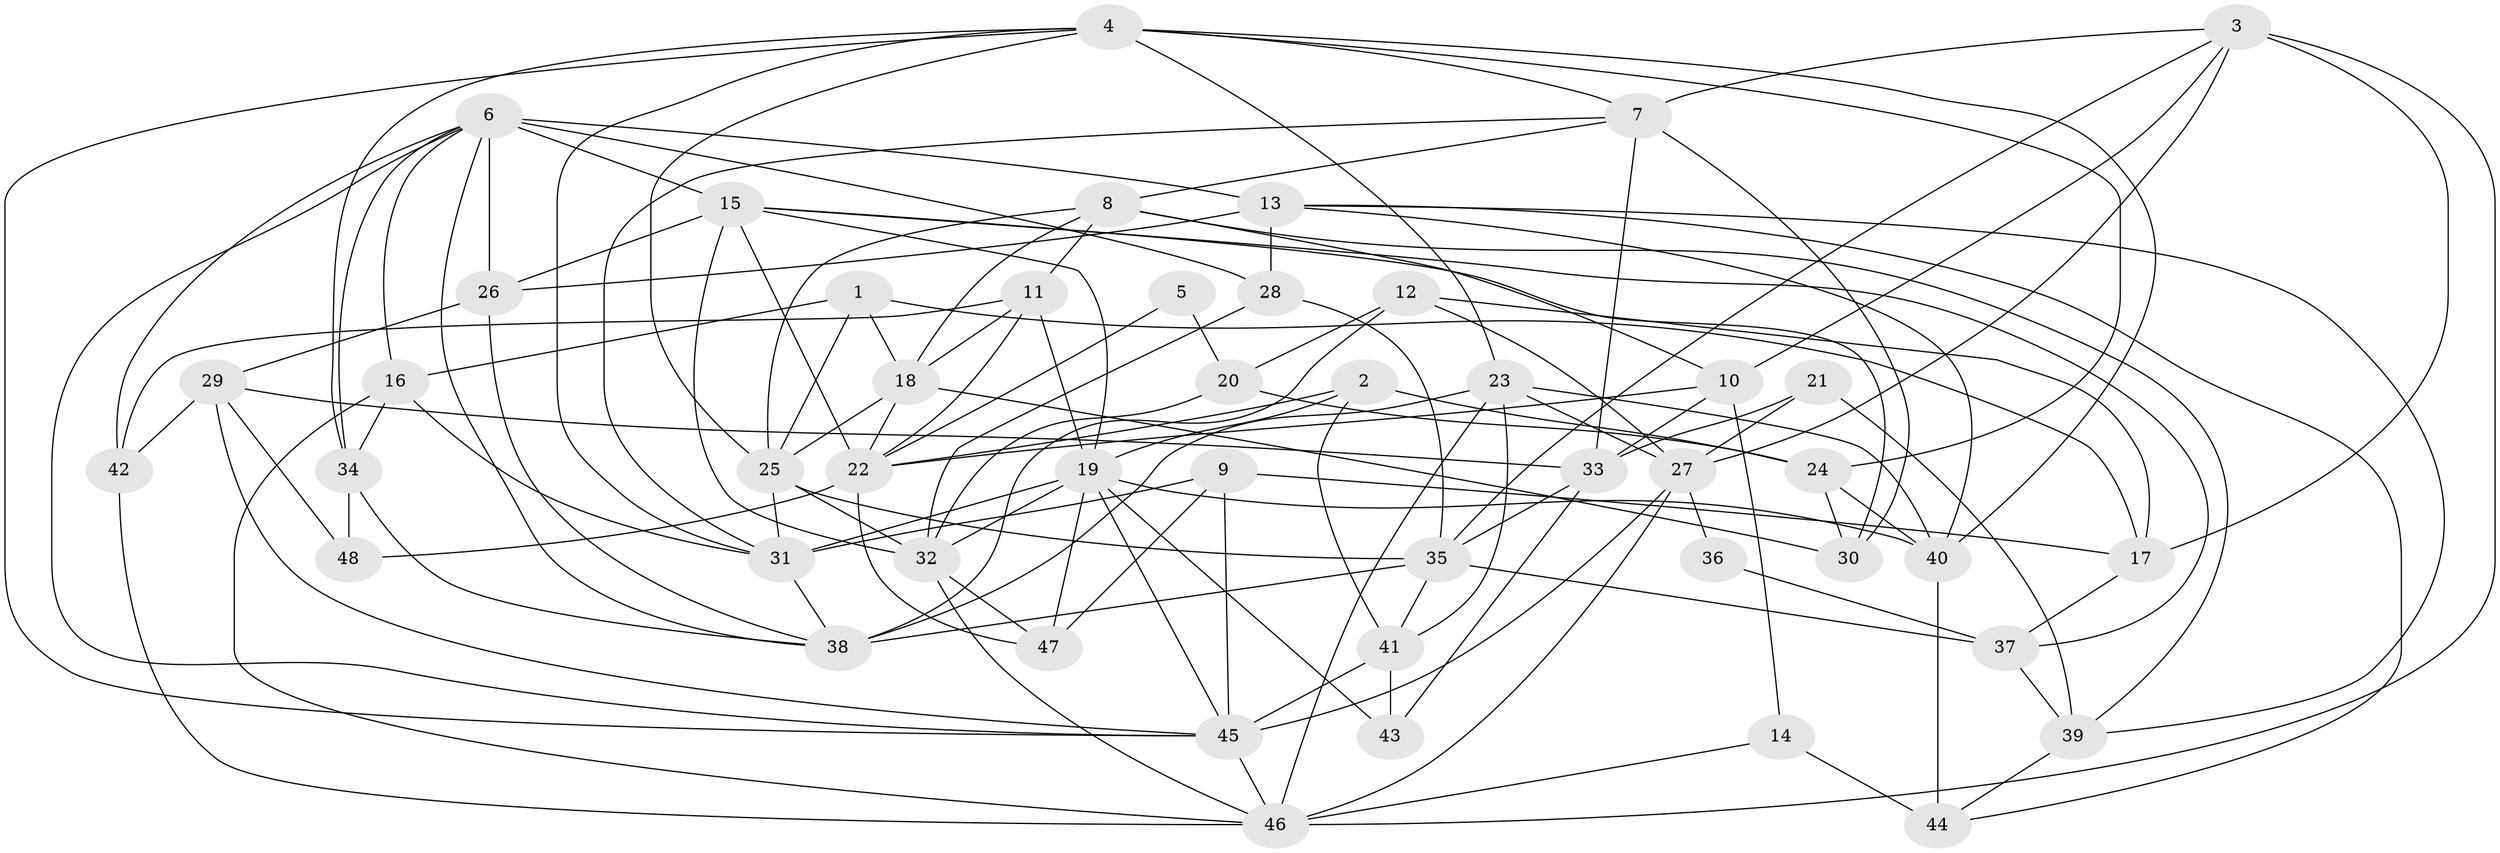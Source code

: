// original degree distribution, {2: 0.16842105263157894, 3: 0.22105263157894736, 4: 0.23157894736842105, 5: 0.24210526315789474, 7: 0.042105263157894736, 6: 0.09473684210526316}
// Generated by graph-tools (version 1.1) at 2025/37/03/04/25 23:37:07]
// undirected, 48 vertices, 129 edges
graph export_dot {
  node [color=gray90,style=filled];
  1;
  2;
  3;
  4;
  5;
  6;
  7;
  8;
  9;
  10;
  11;
  12;
  13;
  14;
  15;
  16;
  17;
  18;
  19;
  20;
  21;
  22;
  23;
  24;
  25;
  26;
  27;
  28;
  29;
  30;
  31;
  32;
  33;
  34;
  35;
  36;
  37;
  38;
  39;
  40;
  41;
  42;
  43;
  44;
  45;
  46;
  47;
  48;
  1 -- 16 [weight=2.0];
  1 -- 17 [weight=1.0];
  1 -- 18 [weight=1.0];
  1 -- 25 [weight=1.0];
  2 -- 19 [weight=1.0];
  2 -- 22 [weight=1.0];
  2 -- 24 [weight=1.0];
  2 -- 41 [weight=1.0];
  3 -- 7 [weight=1.0];
  3 -- 10 [weight=1.0];
  3 -- 17 [weight=1.0];
  3 -- 27 [weight=1.0];
  3 -- 35 [weight=1.0];
  3 -- 46 [weight=1.0];
  4 -- 7 [weight=1.0];
  4 -- 23 [weight=1.0];
  4 -- 24 [weight=1.0];
  4 -- 25 [weight=1.0];
  4 -- 31 [weight=1.0];
  4 -- 34 [weight=1.0];
  4 -- 40 [weight=1.0];
  4 -- 45 [weight=1.0];
  5 -- 20 [weight=1.0];
  5 -- 22 [weight=1.0];
  6 -- 13 [weight=2.0];
  6 -- 15 [weight=2.0];
  6 -- 16 [weight=1.0];
  6 -- 26 [weight=1.0];
  6 -- 28 [weight=1.0];
  6 -- 34 [weight=1.0];
  6 -- 38 [weight=1.0];
  6 -- 42 [weight=1.0];
  6 -- 45 [weight=1.0];
  7 -- 8 [weight=1.0];
  7 -- 30 [weight=1.0];
  7 -- 31 [weight=1.0];
  7 -- 33 [weight=1.0];
  8 -- 10 [weight=1.0];
  8 -- 11 [weight=1.0];
  8 -- 18 [weight=1.0];
  8 -- 25 [weight=1.0];
  8 -- 39 [weight=1.0];
  9 -- 17 [weight=1.0];
  9 -- 31 [weight=1.0];
  9 -- 45 [weight=2.0];
  9 -- 47 [weight=1.0];
  10 -- 14 [weight=1.0];
  10 -- 22 [weight=1.0];
  10 -- 33 [weight=1.0];
  11 -- 18 [weight=1.0];
  11 -- 19 [weight=3.0];
  11 -- 22 [weight=1.0];
  11 -- 42 [weight=2.0];
  12 -- 17 [weight=1.0];
  12 -- 20 [weight=1.0];
  12 -- 27 [weight=1.0];
  12 -- 38 [weight=1.0];
  13 -- 26 [weight=1.0];
  13 -- 28 [weight=1.0];
  13 -- 39 [weight=1.0];
  13 -- 40 [weight=1.0];
  13 -- 44 [weight=1.0];
  14 -- 44 [weight=1.0];
  14 -- 46 [weight=1.0];
  15 -- 19 [weight=1.0];
  15 -- 22 [weight=1.0];
  15 -- 26 [weight=1.0];
  15 -- 30 [weight=1.0];
  15 -- 32 [weight=1.0];
  15 -- 37 [weight=1.0];
  16 -- 31 [weight=1.0];
  16 -- 34 [weight=1.0];
  16 -- 46 [weight=1.0];
  17 -- 37 [weight=1.0];
  18 -- 22 [weight=1.0];
  18 -- 25 [weight=1.0];
  18 -- 30 [weight=1.0];
  19 -- 31 [weight=2.0];
  19 -- 32 [weight=1.0];
  19 -- 40 [weight=1.0];
  19 -- 43 [weight=2.0];
  19 -- 45 [weight=1.0];
  19 -- 47 [weight=1.0];
  20 -- 24 [weight=1.0];
  20 -- 32 [weight=1.0];
  21 -- 27 [weight=1.0];
  21 -- 33 [weight=1.0];
  21 -- 39 [weight=1.0];
  22 -- 47 [weight=1.0];
  22 -- 48 [weight=1.0];
  23 -- 27 [weight=1.0];
  23 -- 38 [weight=1.0];
  23 -- 40 [weight=1.0];
  23 -- 41 [weight=1.0];
  23 -- 46 [weight=1.0];
  24 -- 30 [weight=1.0];
  24 -- 40 [weight=2.0];
  25 -- 31 [weight=1.0];
  25 -- 32 [weight=1.0];
  25 -- 35 [weight=1.0];
  26 -- 29 [weight=1.0];
  26 -- 38 [weight=1.0];
  27 -- 36 [weight=1.0];
  27 -- 45 [weight=2.0];
  27 -- 46 [weight=1.0];
  28 -- 32 [weight=1.0];
  28 -- 35 [weight=1.0];
  29 -- 33 [weight=1.0];
  29 -- 42 [weight=1.0];
  29 -- 45 [weight=1.0];
  29 -- 48 [weight=1.0];
  31 -- 38 [weight=1.0];
  32 -- 46 [weight=1.0];
  32 -- 47 [weight=1.0];
  33 -- 35 [weight=1.0];
  33 -- 43 [weight=1.0];
  34 -- 38 [weight=1.0];
  34 -- 48 [weight=1.0];
  35 -- 37 [weight=2.0];
  35 -- 38 [weight=2.0];
  35 -- 41 [weight=1.0];
  36 -- 37 [weight=1.0];
  37 -- 39 [weight=1.0];
  39 -- 44 [weight=1.0];
  40 -- 44 [weight=2.0];
  41 -- 43 [weight=1.0];
  41 -- 45 [weight=1.0];
  42 -- 46 [weight=1.0];
  45 -- 46 [weight=1.0];
}
